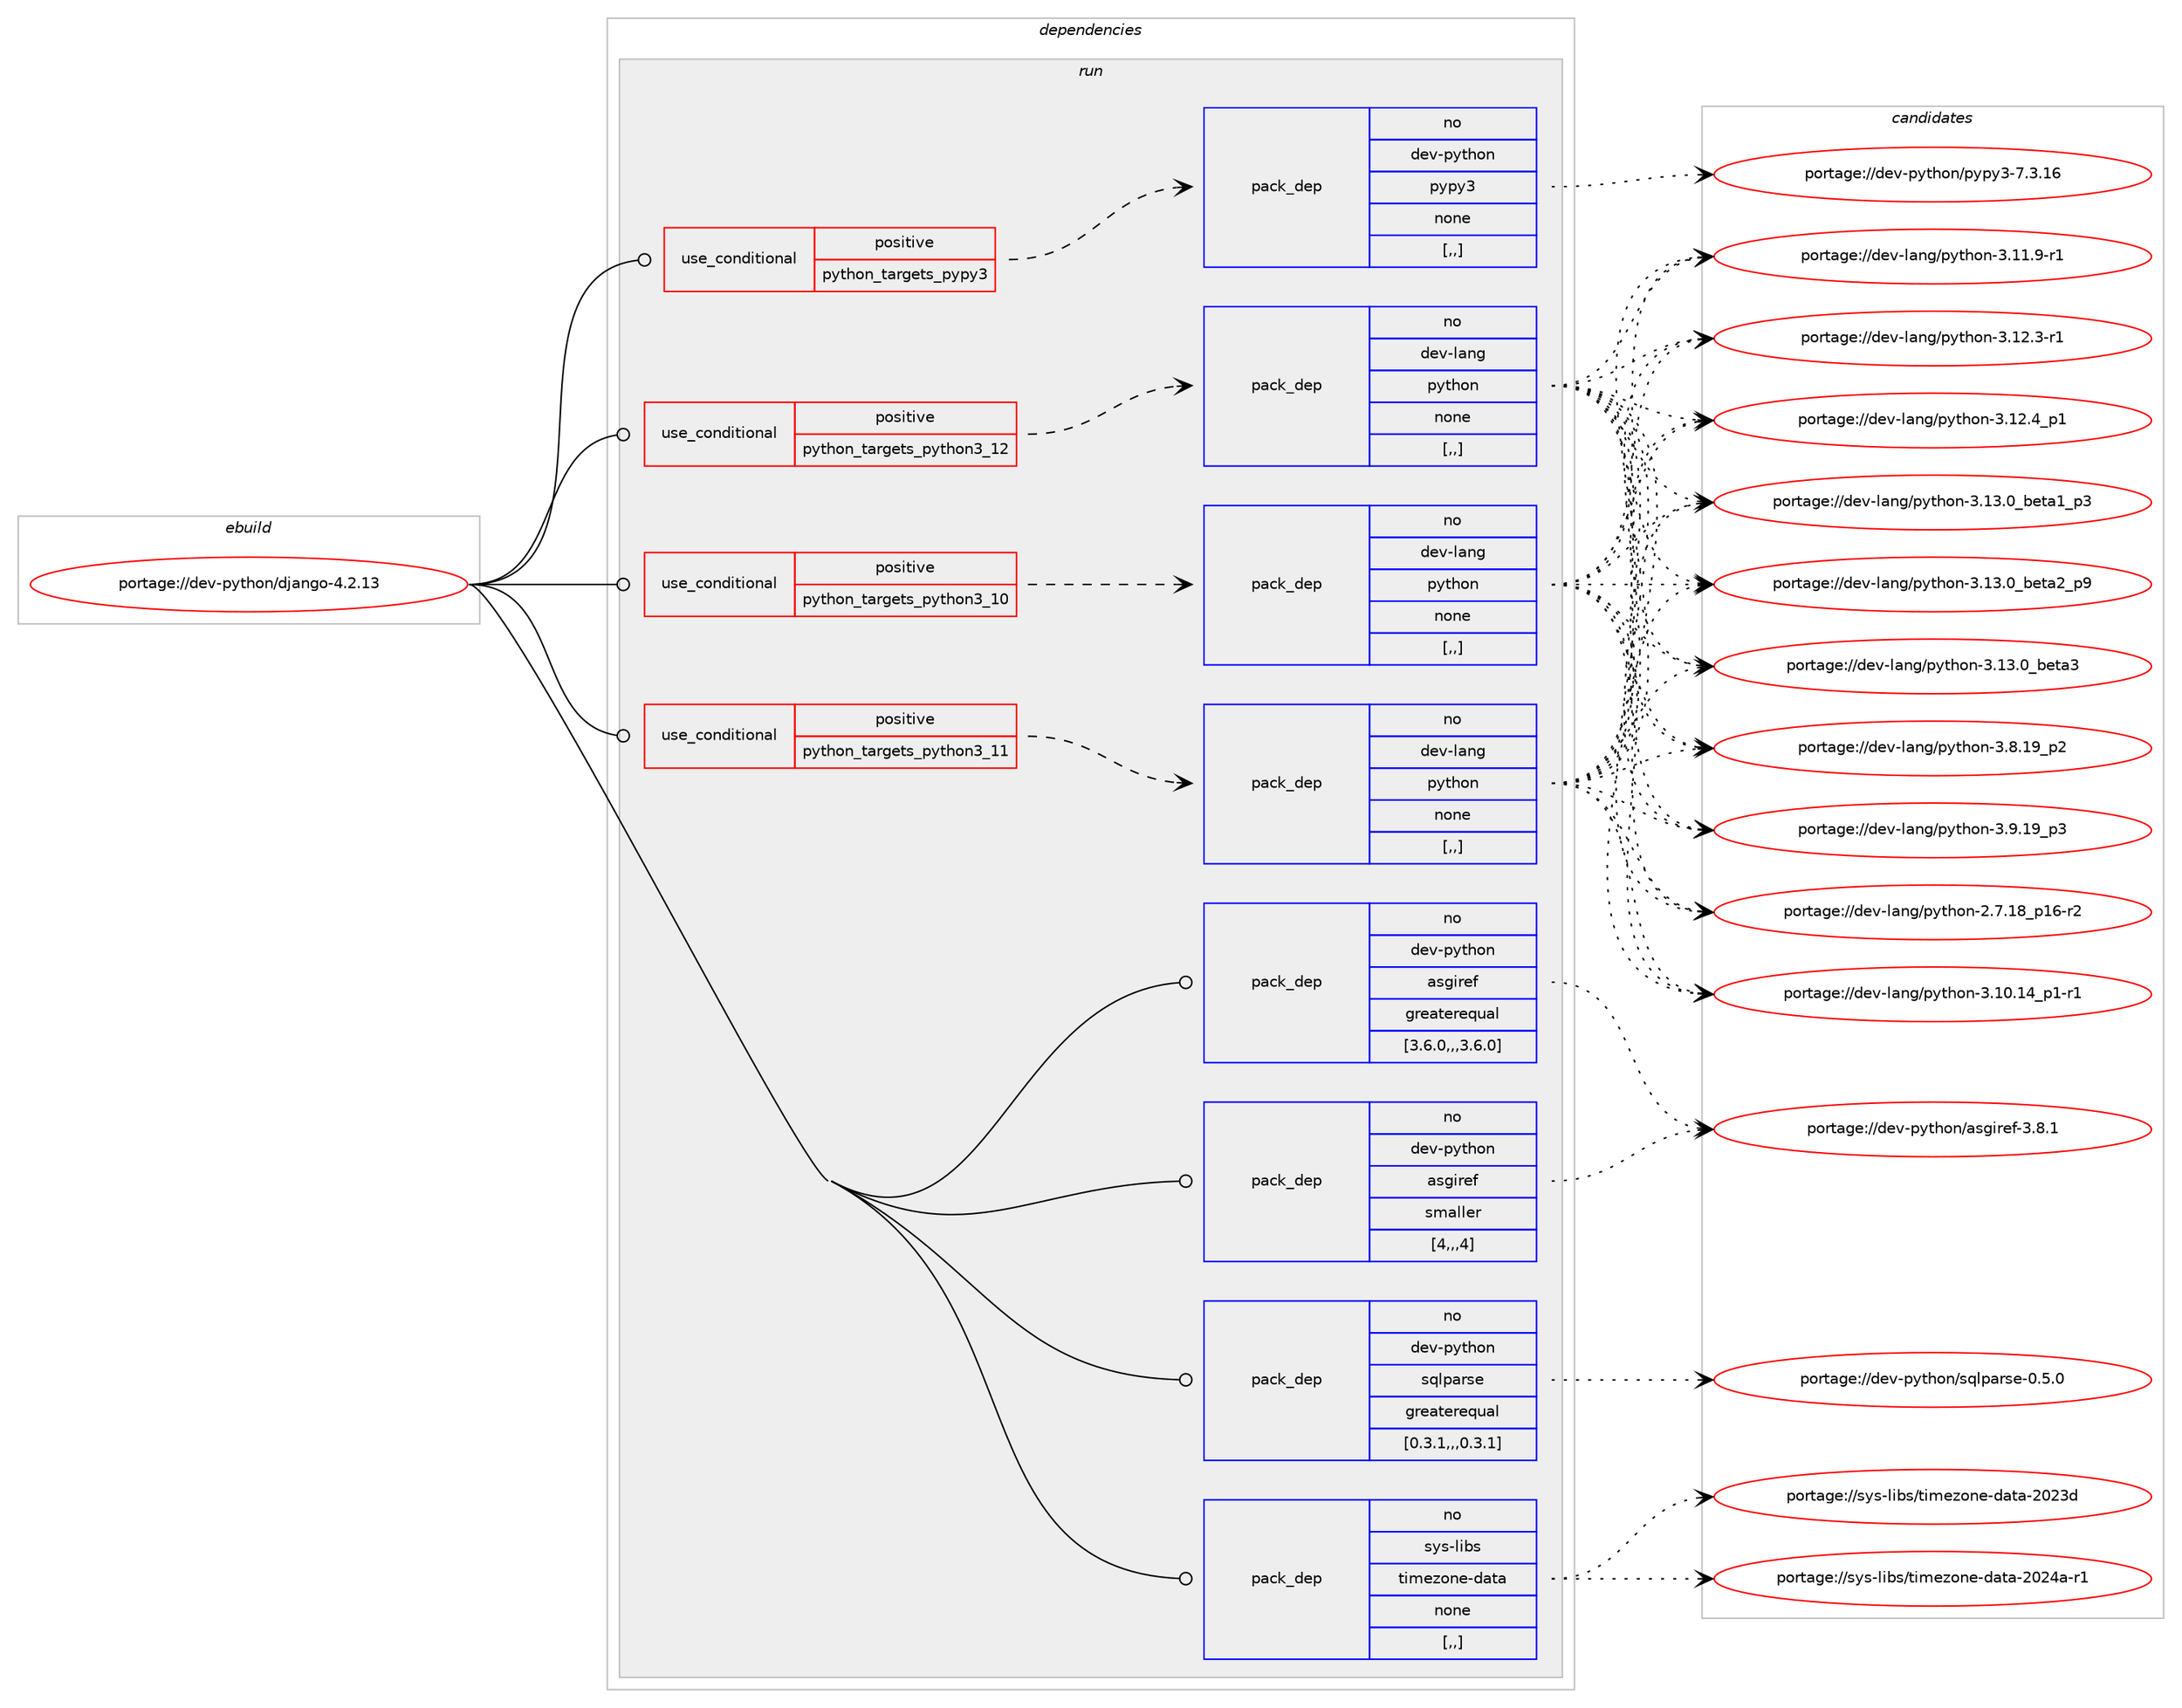 digraph prolog {

# *************
# Graph options
# *************

newrank=true;
concentrate=true;
compound=true;
graph [rankdir=LR,fontname=Helvetica,fontsize=10,ranksep=1.5];#, ranksep=2.5, nodesep=0.2];
edge  [arrowhead=vee];
node  [fontname=Helvetica,fontsize=10];

# **********
# The ebuild
# **********

subgraph cluster_leftcol {
color=gray;
rank=same;
label=<<i>ebuild</i>>;
id [label="portage://dev-python/django-4.2.13", color=red, width=4, href="../dev-python/django-4.2.13.svg"];
}

# ****************
# The dependencies
# ****************

subgraph cluster_midcol {
color=gray;
label=<<i>dependencies</i>>;
subgraph cluster_compile {
fillcolor="#eeeeee";
style=filled;
label=<<i>compile</i>>;
}
subgraph cluster_compileandrun {
fillcolor="#eeeeee";
style=filled;
label=<<i>compile and run</i>>;
}
subgraph cluster_run {
fillcolor="#eeeeee";
style=filled;
label=<<i>run</i>>;
subgraph cond31357 {
dependency141713 [label=<<TABLE BORDER="0" CELLBORDER="1" CELLSPACING="0" CELLPADDING="4"><TR><TD ROWSPAN="3" CELLPADDING="10">use_conditional</TD></TR><TR><TD>positive</TD></TR><TR><TD>python_targets_pypy3</TD></TR></TABLE>>, shape=none, color=red];
subgraph pack109144 {
dependency141714 [label=<<TABLE BORDER="0" CELLBORDER="1" CELLSPACING="0" CELLPADDING="4" WIDTH="220"><TR><TD ROWSPAN="6" CELLPADDING="30">pack_dep</TD></TR><TR><TD WIDTH="110">no</TD></TR><TR><TD>dev-python</TD></TR><TR><TD>pypy3</TD></TR><TR><TD>none</TD></TR><TR><TD>[,,]</TD></TR></TABLE>>, shape=none, color=blue];
}
dependency141713:e -> dependency141714:w [weight=20,style="dashed",arrowhead="vee"];
}
id:e -> dependency141713:w [weight=20,style="solid",arrowhead="odot"];
subgraph cond31358 {
dependency141715 [label=<<TABLE BORDER="0" CELLBORDER="1" CELLSPACING="0" CELLPADDING="4"><TR><TD ROWSPAN="3" CELLPADDING="10">use_conditional</TD></TR><TR><TD>positive</TD></TR><TR><TD>python_targets_python3_10</TD></TR></TABLE>>, shape=none, color=red];
subgraph pack109145 {
dependency141716 [label=<<TABLE BORDER="0" CELLBORDER="1" CELLSPACING="0" CELLPADDING="4" WIDTH="220"><TR><TD ROWSPAN="6" CELLPADDING="30">pack_dep</TD></TR><TR><TD WIDTH="110">no</TD></TR><TR><TD>dev-lang</TD></TR><TR><TD>python</TD></TR><TR><TD>none</TD></TR><TR><TD>[,,]</TD></TR></TABLE>>, shape=none, color=blue];
}
dependency141715:e -> dependency141716:w [weight=20,style="dashed",arrowhead="vee"];
}
id:e -> dependency141715:w [weight=20,style="solid",arrowhead="odot"];
subgraph cond31359 {
dependency141717 [label=<<TABLE BORDER="0" CELLBORDER="1" CELLSPACING="0" CELLPADDING="4"><TR><TD ROWSPAN="3" CELLPADDING="10">use_conditional</TD></TR><TR><TD>positive</TD></TR><TR><TD>python_targets_python3_11</TD></TR></TABLE>>, shape=none, color=red];
subgraph pack109146 {
dependency141718 [label=<<TABLE BORDER="0" CELLBORDER="1" CELLSPACING="0" CELLPADDING="4" WIDTH="220"><TR><TD ROWSPAN="6" CELLPADDING="30">pack_dep</TD></TR><TR><TD WIDTH="110">no</TD></TR><TR><TD>dev-lang</TD></TR><TR><TD>python</TD></TR><TR><TD>none</TD></TR><TR><TD>[,,]</TD></TR></TABLE>>, shape=none, color=blue];
}
dependency141717:e -> dependency141718:w [weight=20,style="dashed",arrowhead="vee"];
}
id:e -> dependency141717:w [weight=20,style="solid",arrowhead="odot"];
subgraph cond31360 {
dependency141719 [label=<<TABLE BORDER="0" CELLBORDER="1" CELLSPACING="0" CELLPADDING="4"><TR><TD ROWSPAN="3" CELLPADDING="10">use_conditional</TD></TR><TR><TD>positive</TD></TR><TR><TD>python_targets_python3_12</TD></TR></TABLE>>, shape=none, color=red];
subgraph pack109147 {
dependency141720 [label=<<TABLE BORDER="0" CELLBORDER="1" CELLSPACING="0" CELLPADDING="4" WIDTH="220"><TR><TD ROWSPAN="6" CELLPADDING="30">pack_dep</TD></TR><TR><TD WIDTH="110">no</TD></TR><TR><TD>dev-lang</TD></TR><TR><TD>python</TD></TR><TR><TD>none</TD></TR><TR><TD>[,,]</TD></TR></TABLE>>, shape=none, color=blue];
}
dependency141719:e -> dependency141720:w [weight=20,style="dashed",arrowhead="vee"];
}
id:e -> dependency141719:w [weight=20,style="solid",arrowhead="odot"];
subgraph pack109148 {
dependency141721 [label=<<TABLE BORDER="0" CELLBORDER="1" CELLSPACING="0" CELLPADDING="4" WIDTH="220"><TR><TD ROWSPAN="6" CELLPADDING="30">pack_dep</TD></TR><TR><TD WIDTH="110">no</TD></TR><TR><TD>dev-python</TD></TR><TR><TD>asgiref</TD></TR><TR><TD>greaterequal</TD></TR><TR><TD>[3.6.0,,,3.6.0]</TD></TR></TABLE>>, shape=none, color=blue];
}
id:e -> dependency141721:w [weight=20,style="solid",arrowhead="odot"];
subgraph pack109149 {
dependency141722 [label=<<TABLE BORDER="0" CELLBORDER="1" CELLSPACING="0" CELLPADDING="4" WIDTH="220"><TR><TD ROWSPAN="6" CELLPADDING="30">pack_dep</TD></TR><TR><TD WIDTH="110">no</TD></TR><TR><TD>dev-python</TD></TR><TR><TD>asgiref</TD></TR><TR><TD>smaller</TD></TR><TR><TD>[4,,,4]</TD></TR></TABLE>>, shape=none, color=blue];
}
id:e -> dependency141722:w [weight=20,style="solid",arrowhead="odot"];
subgraph pack109150 {
dependency141723 [label=<<TABLE BORDER="0" CELLBORDER="1" CELLSPACING="0" CELLPADDING="4" WIDTH="220"><TR><TD ROWSPAN="6" CELLPADDING="30">pack_dep</TD></TR><TR><TD WIDTH="110">no</TD></TR><TR><TD>dev-python</TD></TR><TR><TD>sqlparse</TD></TR><TR><TD>greaterequal</TD></TR><TR><TD>[0.3.1,,,0.3.1]</TD></TR></TABLE>>, shape=none, color=blue];
}
id:e -> dependency141723:w [weight=20,style="solid",arrowhead="odot"];
subgraph pack109151 {
dependency141724 [label=<<TABLE BORDER="0" CELLBORDER="1" CELLSPACING="0" CELLPADDING="4" WIDTH="220"><TR><TD ROWSPAN="6" CELLPADDING="30">pack_dep</TD></TR><TR><TD WIDTH="110">no</TD></TR><TR><TD>sys-libs</TD></TR><TR><TD>timezone-data</TD></TR><TR><TD>none</TD></TR><TR><TD>[,,]</TD></TR></TABLE>>, shape=none, color=blue];
}
id:e -> dependency141724:w [weight=20,style="solid",arrowhead="odot"];
}
}

# **************
# The candidates
# **************

subgraph cluster_choices {
rank=same;
color=gray;
label=<<i>candidates</i>>;

subgraph choice109144 {
color=black;
nodesep=1;
choice10010111845112121116104111110471121211121215145554651464954 [label="portage://dev-python/pypy3-7.3.16", color=red, width=4,href="../dev-python/pypy3-7.3.16.svg"];
dependency141714:e -> choice10010111845112121116104111110471121211121215145554651464954:w [style=dotted,weight="100"];
}
subgraph choice109145 {
color=black;
nodesep=1;
choice100101118451089711010347112121116104111110455046554649569511249544511450 [label="portage://dev-lang/python-2.7.18_p16-r2", color=red, width=4,href="../dev-lang/python-2.7.18_p16-r2.svg"];
choice100101118451089711010347112121116104111110455146494846495295112494511449 [label="portage://dev-lang/python-3.10.14_p1-r1", color=red, width=4,href="../dev-lang/python-3.10.14_p1-r1.svg"];
choice100101118451089711010347112121116104111110455146494946574511449 [label="portage://dev-lang/python-3.11.9-r1", color=red, width=4,href="../dev-lang/python-3.11.9-r1.svg"];
choice100101118451089711010347112121116104111110455146495046514511449 [label="portage://dev-lang/python-3.12.3-r1", color=red, width=4,href="../dev-lang/python-3.12.3-r1.svg"];
choice100101118451089711010347112121116104111110455146495046529511249 [label="portage://dev-lang/python-3.12.4_p1", color=red, width=4,href="../dev-lang/python-3.12.4_p1.svg"];
choice10010111845108971101034711212111610411111045514649514648959810111697499511251 [label="portage://dev-lang/python-3.13.0_beta1_p3", color=red, width=4,href="../dev-lang/python-3.13.0_beta1_p3.svg"];
choice10010111845108971101034711212111610411111045514649514648959810111697509511257 [label="portage://dev-lang/python-3.13.0_beta2_p9", color=red, width=4,href="../dev-lang/python-3.13.0_beta2_p9.svg"];
choice1001011184510897110103471121211161041111104551464951464895981011169751 [label="portage://dev-lang/python-3.13.0_beta3", color=red, width=4,href="../dev-lang/python-3.13.0_beta3.svg"];
choice100101118451089711010347112121116104111110455146564649579511250 [label="portage://dev-lang/python-3.8.19_p2", color=red, width=4,href="../dev-lang/python-3.8.19_p2.svg"];
choice100101118451089711010347112121116104111110455146574649579511251 [label="portage://dev-lang/python-3.9.19_p3", color=red, width=4,href="../dev-lang/python-3.9.19_p3.svg"];
dependency141716:e -> choice100101118451089711010347112121116104111110455046554649569511249544511450:w [style=dotted,weight="100"];
dependency141716:e -> choice100101118451089711010347112121116104111110455146494846495295112494511449:w [style=dotted,weight="100"];
dependency141716:e -> choice100101118451089711010347112121116104111110455146494946574511449:w [style=dotted,weight="100"];
dependency141716:e -> choice100101118451089711010347112121116104111110455146495046514511449:w [style=dotted,weight="100"];
dependency141716:e -> choice100101118451089711010347112121116104111110455146495046529511249:w [style=dotted,weight="100"];
dependency141716:e -> choice10010111845108971101034711212111610411111045514649514648959810111697499511251:w [style=dotted,weight="100"];
dependency141716:e -> choice10010111845108971101034711212111610411111045514649514648959810111697509511257:w [style=dotted,weight="100"];
dependency141716:e -> choice1001011184510897110103471121211161041111104551464951464895981011169751:w [style=dotted,weight="100"];
dependency141716:e -> choice100101118451089711010347112121116104111110455146564649579511250:w [style=dotted,weight="100"];
dependency141716:e -> choice100101118451089711010347112121116104111110455146574649579511251:w [style=dotted,weight="100"];
}
subgraph choice109146 {
color=black;
nodesep=1;
choice100101118451089711010347112121116104111110455046554649569511249544511450 [label="portage://dev-lang/python-2.7.18_p16-r2", color=red, width=4,href="../dev-lang/python-2.7.18_p16-r2.svg"];
choice100101118451089711010347112121116104111110455146494846495295112494511449 [label="portage://dev-lang/python-3.10.14_p1-r1", color=red, width=4,href="../dev-lang/python-3.10.14_p1-r1.svg"];
choice100101118451089711010347112121116104111110455146494946574511449 [label="portage://dev-lang/python-3.11.9-r1", color=red, width=4,href="../dev-lang/python-3.11.9-r1.svg"];
choice100101118451089711010347112121116104111110455146495046514511449 [label="portage://dev-lang/python-3.12.3-r1", color=red, width=4,href="../dev-lang/python-3.12.3-r1.svg"];
choice100101118451089711010347112121116104111110455146495046529511249 [label="portage://dev-lang/python-3.12.4_p1", color=red, width=4,href="../dev-lang/python-3.12.4_p1.svg"];
choice10010111845108971101034711212111610411111045514649514648959810111697499511251 [label="portage://dev-lang/python-3.13.0_beta1_p3", color=red, width=4,href="../dev-lang/python-3.13.0_beta1_p3.svg"];
choice10010111845108971101034711212111610411111045514649514648959810111697509511257 [label="portage://dev-lang/python-3.13.0_beta2_p9", color=red, width=4,href="../dev-lang/python-3.13.0_beta2_p9.svg"];
choice1001011184510897110103471121211161041111104551464951464895981011169751 [label="portage://dev-lang/python-3.13.0_beta3", color=red, width=4,href="../dev-lang/python-3.13.0_beta3.svg"];
choice100101118451089711010347112121116104111110455146564649579511250 [label="portage://dev-lang/python-3.8.19_p2", color=red, width=4,href="../dev-lang/python-3.8.19_p2.svg"];
choice100101118451089711010347112121116104111110455146574649579511251 [label="portage://dev-lang/python-3.9.19_p3", color=red, width=4,href="../dev-lang/python-3.9.19_p3.svg"];
dependency141718:e -> choice100101118451089711010347112121116104111110455046554649569511249544511450:w [style=dotted,weight="100"];
dependency141718:e -> choice100101118451089711010347112121116104111110455146494846495295112494511449:w [style=dotted,weight="100"];
dependency141718:e -> choice100101118451089711010347112121116104111110455146494946574511449:w [style=dotted,weight="100"];
dependency141718:e -> choice100101118451089711010347112121116104111110455146495046514511449:w [style=dotted,weight="100"];
dependency141718:e -> choice100101118451089711010347112121116104111110455146495046529511249:w [style=dotted,weight="100"];
dependency141718:e -> choice10010111845108971101034711212111610411111045514649514648959810111697499511251:w [style=dotted,weight="100"];
dependency141718:e -> choice10010111845108971101034711212111610411111045514649514648959810111697509511257:w [style=dotted,weight="100"];
dependency141718:e -> choice1001011184510897110103471121211161041111104551464951464895981011169751:w [style=dotted,weight="100"];
dependency141718:e -> choice100101118451089711010347112121116104111110455146564649579511250:w [style=dotted,weight="100"];
dependency141718:e -> choice100101118451089711010347112121116104111110455146574649579511251:w [style=dotted,weight="100"];
}
subgraph choice109147 {
color=black;
nodesep=1;
choice100101118451089711010347112121116104111110455046554649569511249544511450 [label="portage://dev-lang/python-2.7.18_p16-r2", color=red, width=4,href="../dev-lang/python-2.7.18_p16-r2.svg"];
choice100101118451089711010347112121116104111110455146494846495295112494511449 [label="portage://dev-lang/python-3.10.14_p1-r1", color=red, width=4,href="../dev-lang/python-3.10.14_p1-r1.svg"];
choice100101118451089711010347112121116104111110455146494946574511449 [label="portage://dev-lang/python-3.11.9-r1", color=red, width=4,href="../dev-lang/python-3.11.9-r1.svg"];
choice100101118451089711010347112121116104111110455146495046514511449 [label="portage://dev-lang/python-3.12.3-r1", color=red, width=4,href="../dev-lang/python-3.12.3-r1.svg"];
choice100101118451089711010347112121116104111110455146495046529511249 [label="portage://dev-lang/python-3.12.4_p1", color=red, width=4,href="../dev-lang/python-3.12.4_p1.svg"];
choice10010111845108971101034711212111610411111045514649514648959810111697499511251 [label="portage://dev-lang/python-3.13.0_beta1_p3", color=red, width=4,href="../dev-lang/python-3.13.0_beta1_p3.svg"];
choice10010111845108971101034711212111610411111045514649514648959810111697509511257 [label="portage://dev-lang/python-3.13.0_beta2_p9", color=red, width=4,href="../dev-lang/python-3.13.0_beta2_p9.svg"];
choice1001011184510897110103471121211161041111104551464951464895981011169751 [label="portage://dev-lang/python-3.13.0_beta3", color=red, width=4,href="../dev-lang/python-3.13.0_beta3.svg"];
choice100101118451089711010347112121116104111110455146564649579511250 [label="portage://dev-lang/python-3.8.19_p2", color=red, width=4,href="../dev-lang/python-3.8.19_p2.svg"];
choice100101118451089711010347112121116104111110455146574649579511251 [label="portage://dev-lang/python-3.9.19_p3", color=red, width=4,href="../dev-lang/python-3.9.19_p3.svg"];
dependency141720:e -> choice100101118451089711010347112121116104111110455046554649569511249544511450:w [style=dotted,weight="100"];
dependency141720:e -> choice100101118451089711010347112121116104111110455146494846495295112494511449:w [style=dotted,weight="100"];
dependency141720:e -> choice100101118451089711010347112121116104111110455146494946574511449:w [style=dotted,weight="100"];
dependency141720:e -> choice100101118451089711010347112121116104111110455146495046514511449:w [style=dotted,weight="100"];
dependency141720:e -> choice100101118451089711010347112121116104111110455146495046529511249:w [style=dotted,weight="100"];
dependency141720:e -> choice10010111845108971101034711212111610411111045514649514648959810111697499511251:w [style=dotted,weight="100"];
dependency141720:e -> choice10010111845108971101034711212111610411111045514649514648959810111697509511257:w [style=dotted,weight="100"];
dependency141720:e -> choice1001011184510897110103471121211161041111104551464951464895981011169751:w [style=dotted,weight="100"];
dependency141720:e -> choice100101118451089711010347112121116104111110455146564649579511250:w [style=dotted,weight="100"];
dependency141720:e -> choice100101118451089711010347112121116104111110455146574649579511251:w [style=dotted,weight="100"];
}
subgraph choice109148 {
color=black;
nodesep=1;
choice100101118451121211161041111104797115103105114101102455146564649 [label="portage://dev-python/asgiref-3.8.1", color=red, width=4,href="../dev-python/asgiref-3.8.1.svg"];
dependency141721:e -> choice100101118451121211161041111104797115103105114101102455146564649:w [style=dotted,weight="100"];
}
subgraph choice109149 {
color=black;
nodesep=1;
choice100101118451121211161041111104797115103105114101102455146564649 [label="portage://dev-python/asgiref-3.8.1", color=red, width=4,href="../dev-python/asgiref-3.8.1.svg"];
dependency141722:e -> choice100101118451121211161041111104797115103105114101102455146564649:w [style=dotted,weight="100"];
}
subgraph choice109150 {
color=black;
nodesep=1;
choice100101118451121211161041111104711511310811297114115101454846534648 [label="portage://dev-python/sqlparse-0.5.0", color=red, width=4,href="../dev-python/sqlparse-0.5.0.svg"];
dependency141723:e -> choice100101118451121211161041111104711511310811297114115101454846534648:w [style=dotted,weight="100"];
}
subgraph choice109151 {
color=black;
nodesep=1;
choice1151211154510810598115471161051091011221111101014510097116974550485051100 [label="portage://sys-libs/timezone-data-2023d", color=red, width=4,href="../sys-libs/timezone-data-2023d.svg"];
choice1151211154510810598115471161051091011221111101014510097116974550485052974511449 [label="portage://sys-libs/timezone-data-2024a-r1", color=red, width=4,href="../sys-libs/timezone-data-2024a-r1.svg"];
dependency141724:e -> choice1151211154510810598115471161051091011221111101014510097116974550485051100:w [style=dotted,weight="100"];
dependency141724:e -> choice1151211154510810598115471161051091011221111101014510097116974550485052974511449:w [style=dotted,weight="100"];
}
}

}
